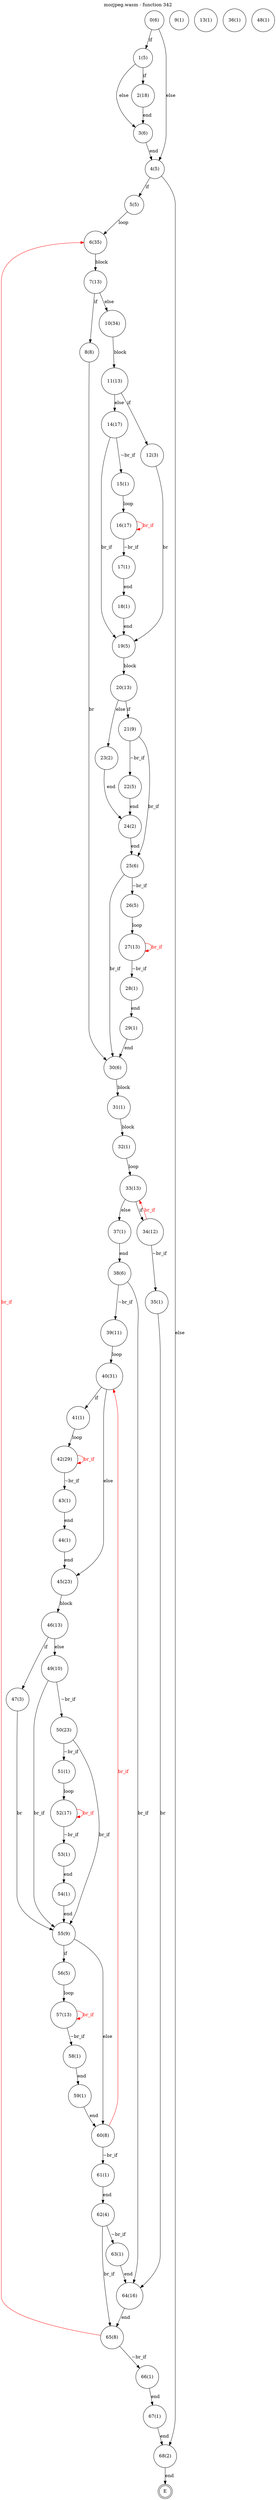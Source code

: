digraph finite_state_machine {
    label = "mozjpeg.wasm - function 342"
    labelloc =  t
    labelfontsize = 16
    labelfontcolor = black
    labelfontname = "Helvetica"
    node [shape = doublecircle]; E ;
node [shape=circle, fontcolor=black, style="", label="0(6)"]0
node [shape=circle, fontcolor=black, style="", label="1(5)"]1
node [shape=circle, fontcolor=black, style="", label="2(18)"]2
node [shape=circle, fontcolor=black, style="", label="3(6)"]3
node [shape=circle, fontcolor=black, style="", label="4(5)"]4
node [shape=circle, fontcolor=black, style="", label="5(5)"]5
node [shape=circle, fontcolor=black, style="", label="6(35)"]6
node [shape=circle, fontcolor=black, style="", label="7(13)"]7
node [shape=circle, fontcolor=black, style="", label="8(8)"]8
node [shape=circle, fontcolor=black, style="", label="9(1)"]9
node [shape=circle, fontcolor=black, style="", label="10(34)"]10
node [shape=circle, fontcolor=black, style="", label="11(13)"]11
node [shape=circle, fontcolor=black, style="", label="12(3)"]12
node [shape=circle, fontcolor=black, style="", label="13(1)"]13
node [shape=circle, fontcolor=black, style="", label="14(17)"]14
node [shape=circle, fontcolor=black, style="", label="15(1)"]15
node [shape=circle, fontcolor=black, style="", label="16(17)"]16
node [shape=circle, fontcolor=black, style="", label="17(1)"]17
node [shape=circle, fontcolor=black, style="", label="18(1)"]18
node [shape=circle, fontcolor=black, style="", label="19(5)"]19
node [shape=circle, fontcolor=black, style="", label="20(13)"]20
node [shape=circle, fontcolor=black, style="", label="21(9)"]21
node [shape=circle, fontcolor=black, style="", label="22(5)"]22
node [shape=circle, fontcolor=black, style="", label="23(2)"]23
node [shape=circle, fontcolor=black, style="", label="24(2)"]24
node [shape=circle, fontcolor=black, style="", label="25(6)"]25
node [shape=circle, fontcolor=black, style="", label="26(5)"]26
node [shape=circle, fontcolor=black, style="", label="27(13)"]27
node [shape=circle, fontcolor=black, style="", label="28(1)"]28
node [shape=circle, fontcolor=black, style="", label="29(1)"]29
node [shape=circle, fontcolor=black, style="", label="30(6)"]30
node [shape=circle, fontcolor=black, style="", label="31(1)"]31
node [shape=circle, fontcolor=black, style="", label="32(1)"]32
node [shape=circle, fontcolor=black, style="", label="33(13)"]33
node [shape=circle, fontcolor=black, style="", label="34(12)"]34
node [shape=circle, fontcolor=black, style="", label="35(1)"]35
node [shape=circle, fontcolor=black, style="", label="36(1)"]36
node [shape=circle, fontcolor=black, style="", label="37(1)"]37
node [shape=circle, fontcolor=black, style="", label="38(6)"]38
node [shape=circle, fontcolor=black, style="", label="39(11)"]39
node [shape=circle, fontcolor=black, style="", label="40(31)"]40
node [shape=circle, fontcolor=black, style="", label="41(1)"]41
node [shape=circle, fontcolor=black, style="", label="42(29)"]42
node [shape=circle, fontcolor=black, style="", label="43(1)"]43
node [shape=circle, fontcolor=black, style="", label="44(1)"]44
node [shape=circle, fontcolor=black, style="", label="45(23)"]45
node [shape=circle, fontcolor=black, style="", label="46(13)"]46
node [shape=circle, fontcolor=black, style="", label="47(3)"]47
node [shape=circle, fontcolor=black, style="", label="48(1)"]48
node [shape=circle, fontcolor=black, style="", label="49(10)"]49
node [shape=circle, fontcolor=black, style="", label="50(23)"]50
node [shape=circle, fontcolor=black, style="", label="51(1)"]51
node [shape=circle, fontcolor=black, style="", label="52(17)"]52
node [shape=circle, fontcolor=black, style="", label="53(1)"]53
node [shape=circle, fontcolor=black, style="", label="54(1)"]54
node [shape=circle, fontcolor=black, style="", label="55(9)"]55
node [shape=circle, fontcolor=black, style="", label="56(5)"]56
node [shape=circle, fontcolor=black, style="", label="57(13)"]57
node [shape=circle, fontcolor=black, style="", label="58(1)"]58
node [shape=circle, fontcolor=black, style="", label="59(1)"]59
node [shape=circle, fontcolor=black, style="", label="60(8)"]60
node [shape=circle, fontcolor=black, style="", label="61(1)"]61
node [shape=circle, fontcolor=black, style="", label="62(4)"]62
node [shape=circle, fontcolor=black, style="", label="63(1)"]63
node [shape=circle, fontcolor=black, style="", label="64(16)"]64
node [shape=circle, fontcolor=black, style="", label="65(8)"]65
node [shape=circle, fontcolor=black, style="", label="66(1)"]66
node [shape=circle, fontcolor=black, style="", label="67(1)"]67
node [shape=circle, fontcolor=black, style="", label="68(2)"]68
node [shape=circle, fontcolor=black, style="", label="E"]E
    0 -> 1[label="if"];
    0 -> 4[label="else"];
    1 -> 2[label="if"];
    1 -> 3[label="else"];
    2 -> 3[label="end"];
    3 -> 4[label="end"];
    4 -> 5[label="if"];
    4 -> 68[label="else"];
    5 -> 6[label="loop"];
    6 -> 7[label="block"];
    7 -> 8[label="if"];
    7 -> 10[label="else"];
    8 -> 30[label="br"];
    10 -> 11[label="block"];
    11 -> 12[label="if"];
    11 -> 14[label="else"];
    12 -> 19[label="br"];
    14 -> 15[label="~br_if"];
    14 -> 19[label="br_if"];
    15 -> 16[label="loop"];
    16 -> 17[label="~br_if"];
    16 -> 16[color="red" fontcolor="red" label="br_if"];
    17 -> 18[label="end"];
    18 -> 19[label="end"];
    19 -> 20[label="block"];
    20 -> 21[label="if"];
    20 -> 23[label="else"];
    21 -> 22[label="~br_if"];
    21 -> 25[label="br_if"];
    22 -> 24[label="end"];
    23 -> 24[label="end"];
    24 -> 25[label="end"];
    25 -> 26[label="~br_if"];
    25 -> 30[label="br_if"];
    26 -> 27[label="loop"];
    27 -> 28[label="~br_if"];
    27 -> 27[color="red" fontcolor="red" label="br_if"];
    28 -> 29[label="end"];
    29 -> 30[label="end"];
    30 -> 31[label="block"];
    31 -> 32[label="block"];
    32 -> 33[label="loop"];
    33 -> 34[label="if"];
    33 -> 37[label="else"];
    34 -> 35[label="~br_if"];
    34 -> 33[color="red" fontcolor="red" label="br_if"];
    35 -> 64[label="br"];
    37 -> 38[label="end"];
    38 -> 39[label="~br_if"];
    38 -> 64[label="br_if"];
    39 -> 40[label="loop"];
    40 -> 41[label="if"];
    40 -> 45[label="else"];
    41 -> 42[label="loop"];
    42 -> 43[label="~br_if"];
    42 -> 42[color="red" fontcolor="red" label="br_if"];
    43 -> 44[label="end"];
    44 -> 45[label="end"];
    45 -> 46[label="block"];
    46 -> 47[label="if"];
    46 -> 49[label="else"];
    47 -> 55[label="br"];
    49 -> 50[label="~br_if"];
    49 -> 55[label="br_if"];
    50 -> 51[label="~br_if"];
    50 -> 55[label="br_if"];
    51 -> 52[label="loop"];
    52 -> 53[label="~br_if"];
    52 -> 52[color="red" fontcolor="red" label="br_if"];
    53 -> 54[label="end"];
    54 -> 55[label="end"];
    55 -> 56[label="if"];
    55 -> 60[label="else"];
    56 -> 57[label="loop"];
    57 -> 58[label="~br_if"];
    57 -> 57[color="red" fontcolor="red" label="br_if"];
    58 -> 59[label="end"];
    59 -> 60[label="end"];
    60 -> 61[label="~br_if"];
    60 -> 40[color="red" fontcolor="red" label="br_if"];
    61 -> 62[label="end"];
    62 -> 63[label="~br_if"];
    62 -> 65[label="br_if"];
    63 -> 64[label="end"];
    64 -> 65[label="end"];
    65 -> 66[label="~br_if"];
    65 -> 6[color="red" fontcolor="red" label="br_if"];
    66 -> 67[label="end"];
    67 -> 68[label="end"];
    68 -> E[label="end"];
}
